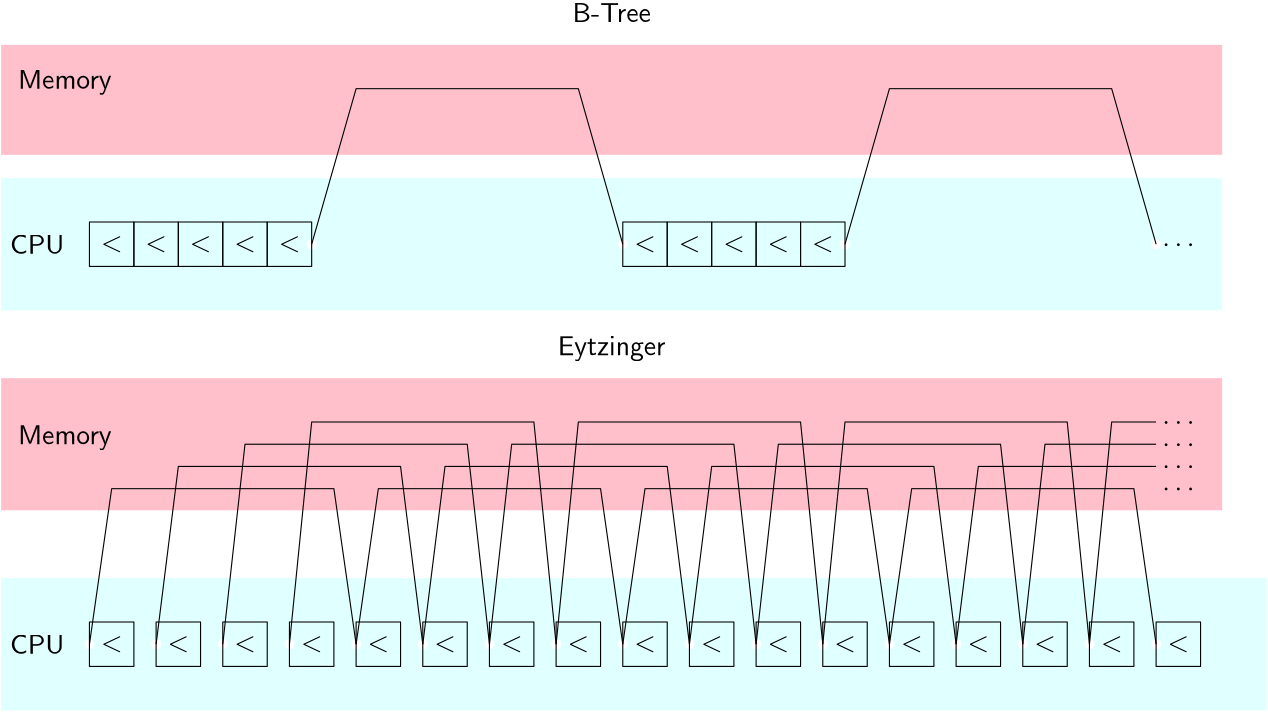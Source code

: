 <?xml version="1.0"?>
<!DOCTYPE ipe SYSTEM "ipe.dtd">
<ipe version="70005" creator="Ipe 7.1.4">
<info created="D:20151029120004" modified="D:20151029131926"/>
<preamble>\renewcommand{\familydefault}{\sfdefault}</preamble>
<ipestyle name="basic">
<symbol name="arrow/arc(spx)">
<path stroke="sym-stroke" fill="sym-stroke" pen="sym-pen">
0 0 m
-1 0.333 l
-1 -0.333 l
h
</path>
</symbol>
<symbol name="arrow/farc(spx)">
<path stroke="sym-stroke" fill="white" pen="sym-pen">
0 0 m
-1 0.333 l
-1 -0.333 l
h
</path>
</symbol>
<symbol name="mark/circle(sx)" transformations="translations">
<path fill="sym-stroke">
0.6 0 0 0.6 0 0 e
0.4 0 0 0.4 0 0 e
</path>
</symbol>
<symbol name="mark/disk(sx)" transformations="translations">
<path fill="sym-stroke">
0.6 0 0 0.6 0 0 e
</path>
</symbol>
<symbol name="mark/fdisk(sfx)" transformations="translations">
<group>
<path fill="sym-fill">
0.5 0 0 0.5 0 0 e
</path>
<path fill="sym-stroke" fillrule="eofill">
0.6 0 0 0.6 0 0 e
0.4 0 0 0.4 0 0 e
</path>
</group>
</symbol>
<symbol name="mark/box(sx)" transformations="translations">
<path fill="sym-stroke" fillrule="eofill">
-0.6 -0.6 m
0.6 -0.6 l
0.6 0.6 l
-0.6 0.6 l
h
-0.4 -0.4 m
0.4 -0.4 l
0.4 0.4 l
-0.4 0.4 l
h
</path>
</symbol>
<symbol name="mark/square(sx)" transformations="translations">
<path fill="sym-stroke">
-0.6 -0.6 m
0.6 -0.6 l
0.6 0.6 l
-0.6 0.6 l
h
</path>
</symbol>
<symbol name="mark/fsquare(sfx)" transformations="translations">
<group>
<path fill="sym-fill">
-0.5 -0.5 m
0.5 -0.5 l
0.5 0.5 l
-0.5 0.5 l
h
</path>
<path fill="sym-stroke" fillrule="eofill">
-0.6 -0.6 m
0.6 -0.6 l
0.6 0.6 l
-0.6 0.6 l
h
-0.4 -0.4 m
0.4 -0.4 l
0.4 0.4 l
-0.4 0.4 l
h
</path>
</group>
</symbol>
<symbol name="mark/cross(sx)" transformations="translations">
<group>
<path fill="sym-stroke">
-0.43 -0.57 m
0.57 0.43 l
0.43 0.57 l
-0.57 -0.43 l
h
</path>
<path fill="sym-stroke">
-0.43 0.57 m
0.57 -0.43 l
0.43 -0.57 l
-0.57 0.43 l
h
</path>
</group>
</symbol>
<symbol name="arrow/fnormal(spx)">
<path stroke="sym-stroke" fill="white" pen="sym-pen">
0 0 m
-1 0.333 l
-1 -0.333 l
h
</path>
</symbol>
<symbol name="arrow/pointed(spx)">
<path stroke="sym-stroke" fill="sym-stroke" pen="sym-pen">
0 0 m
-1 0.333 l
-0.8 0 l
-1 -0.333 l
h
</path>
</symbol>
<symbol name="arrow/fpointed(spx)">
<path stroke="sym-stroke" fill="white" pen="sym-pen">
0 0 m
-1 0.333 l
-0.8 0 l
-1 -0.333 l
h
</path>
</symbol>
<symbol name="arrow/linear(spx)">
<path stroke="sym-stroke" pen="sym-pen">
-1 0.333 m
0 0 l
-1 -0.333 l
</path>
</symbol>
<symbol name="arrow/fdouble(spx)">
<path stroke="sym-stroke" fill="white" pen="sym-pen">
0 0 m
-1 0.333 l
-1 -0.333 l
h
-1 0 m
-2 0.333 l
-2 -0.333 l
h
</path>
</symbol>
<symbol name="arrow/double(spx)">
<path stroke="sym-stroke" fill="sym-stroke" pen="sym-pen">
0 0 m
-1 0.333 l
-1 -0.333 l
h
-1 0 m
-2 0.333 l
-2 -0.333 l
h
</path>
</symbol>
<pen name="heavier" value="0.8"/>
<pen name="fat" value="1.2"/>
<pen name="ultrafat" value="2"/>
<symbolsize name="large" value="5"/>
<symbolsize name="small" value="2"/>
<symbolsize name="tiny" value="1.1"/>
<arrowsize name="large" value="10"/>
<arrowsize name="small" value="5"/>
<arrowsize name="tiny" value="3"/>
<color name="red" value="1 0 0"/>
<color name="green" value="0 1 0"/>
<color name="blue" value="0 0 1"/>
<color name="yellow" value="1 1 0"/>
<color name="orange" value="1 0.647 0"/>
<color name="gold" value="1 0.843 0"/>
<color name="purple" value="0.627 0.125 0.941"/>
<color name="gray" value="0.745"/>
<color name="brown" value="0.647 0.165 0.165"/>
<color name="navy" value="0 0 0.502"/>
<color name="pink" value="1 0.753 0.796"/>
<color name="seagreen" value="0.18 0.545 0.341"/>
<color name="turquoise" value="0.251 0.878 0.816"/>
<color name="violet" value="0.933 0.51 0.933"/>
<color name="darkblue" value="0 0 0.545"/>
<color name="darkcyan" value="0 0.545 0.545"/>
<color name="darkgray" value="0.663"/>
<color name="darkgreen" value="0 0.392 0"/>
<color name="darkmagenta" value="0.545 0 0.545"/>
<color name="darkorange" value="1 0.549 0"/>
<color name="darkred" value="0.545 0 0"/>
<color name="lightblue" value="0.678 0.847 0.902"/>
<color name="lightcyan" value="0.878 1 1"/>
<color name="lightgray" value="0.827"/>
<color name="lightgreen" value="0.565 0.933 0.565"/>
<color name="lightyellow" value="1 1 0.878"/>
<dashstyle name="dashed" value="[4] 0"/>
<dashstyle name="dotted" value="[1 3] 0"/>
<dashstyle name="dash dotted" value="[4 2 1 2] 0"/>
<dashstyle name="dash dot dotted" value="[4 2 1 2 1 2] 0"/>
<textsize name="large" value="\large"/>
<textsize name="small" value="\small"/>
<textsize name="tiny" value="\tiny"/>
<textsize name="Large" value="\Large"/>
<textsize name="LARGE" value="\LARGE"/>
<textsize name="huge" value="\huge"/>
<textsize name="Huge" value="\Huge"/>
<textsize name="footnote" value="\footnotesize"/>
<textstyle name="center" begin="\begin{center}" end="\end{center}"/>
<textstyle name="itemize" begin="\begin{itemize}" end="\end{itemize}"/>
<textstyle name="item" begin="\begin{itemize}\item{}" end="\end{itemize}"/>
<gridsize name="4 pts" value="4"/>
<gridsize name="8 pts (~3 mm)" value="8"/>
<gridsize name="16 pts (~6 mm)" value="16"/>
<gridsize name="32 pts (~12 mm)" value="32"/>
<gridsize name="10 pts (~3.5 mm)" value="10"/>
<gridsize name="20 pts (~7 mm)" value="20"/>
<gridsize name="14 pts (~5 mm)" value="14"/>
<gridsize name="28 pts (~10 mm)" value="28"/>
<gridsize name="56 pts (~20 mm)" value="56"/>
<anglesize name="90 deg" value="90"/>
<anglesize name="60 deg" value="60"/>
<anglesize name="45 deg" value="45"/>
<anglesize name="30 deg" value="30"/>
<anglesize name="22.5 deg" value="22.5"/>
<tiling name="falling" angle="-60" step="4" width="1"/>
<tiling name="rising" angle="30" step="4" width="1"/>
</ipestyle>
<page>
<layer name="alpha"/>
<view layers="alpha" active="alpha"/>
<path layer="alpha" matrix="1 0 0 1 0 -16" stroke="white" fill="lightcyan">
96 544 m
96 496 l
552 496 l
552 544 l
h
</path>
<path matrix="1 0 0 1 0 -16" stroke="white" fill="pink">
96 616 m
96 568 l
536 568 l
536 616 l
h
</path>
<path stroke="white" fill="lightcyan">
96 672 m
96 624 l
536 624 l
536 672 l
h
</path>
<path stroke="white" fill="pink">
96 720 m
96 680 l
536 680 l
536 720 l
h
</path>
<use matrix="1 0 0 1 -80 -152" name="mark/disk(sx)" pos="208 656" size="normal" stroke="white"/>
<use matrix="1 0 0 1 112 -8" name="mark/disk(sx)" pos="208 656" size="normal" stroke="white"/>
<use matrix="1 0 0 1 0 -8" name="mark/disk(sx)" pos="208 656" size="normal" stroke="white"/>
<text matrix="1 0 0 1 55 4.541" transformations="translations" pos="64 640" stroke="black" type="label" width="19.579" height="6.918" depth="0" halign="right" valign="baseline">CPU</text>
<text matrix="1 0 0 1 72 16" transformations="translations" pos="64 688" stroke="black" type="label" width="33.762" height="6.926" depth="1.93" halign="right" valign="baseline">Memory</text>
<path stroke="black">
128 656 m
128 640 l
144 640 l
144 656 l
h
</path>
<text matrix="1 0 0 1 -8 5.51" transformations="translations" pos="144 640" stroke="black" type="label" width="7.749" height="5.37" depth="0.39" halign="center" valign="baseline">$&lt;$</text>
<path matrix="1 0 0 1 16 0" stroke="black">
128 656 m
128 640 l
144 640 l
144 656 l
h
</path>
<text matrix="1 0 0 1 8 5.51" transformations="translations" pos="144 640" stroke="black" type="label" width="7.749" height="5.37" depth="0.39" halign="center" valign="baseline">$&lt;$</text>
<path matrix="1 0 0 1 32 0" stroke="black">
128 656 m
128 640 l
144 640 l
144 656 l
h
</path>
<text matrix="1 0 0 1 24 5.51" transformations="translations" pos="144 640" stroke="black" type="label" width="7.749" height="5.37" depth="0.39" halign="center" valign="baseline">$&lt;$</text>
<path matrix="1 0 0 1 48 0" stroke="black">
128 656 m
128 640 l
144 640 l
144 656 l
h
</path>
<text matrix="1 0 0 1 40 5.51" transformations="translations" pos="144 640" stroke="black" type="label" width="7.749" height="5.37" depth="0.39" halign="center" valign="baseline">$&lt;$</text>
<path matrix="1 0 0 1 64 0" stroke="black">
128 656 m
128 640 l
144 640 l
144 656 l
h
</path>
<text matrix="1 0 0 1 56 5.51" transformations="translations" pos="144 640" stroke="black" type="label" width="7.749" height="5.37" depth="0.39" halign="center" valign="baseline">$&lt;$</text>
<path stroke="black">
208 648 m
224 704 l
304 704 l
320 648 l
</path>
<use matrix="1 0 0 1 192 -8" name="mark/disk(sx)" pos="208 656" size="normal" stroke="white"/>
<path matrix="1 0 0 1 192 0" stroke="black">
128 656 m
128 640 l
144 640 l
144 656 l
h
</path>
<text matrix="1 0 0 1 184 5.51" transformations="translations" pos="144 640" stroke="black" type="label" width="7.749" height="5.37" depth="0.39" halign="center" valign="baseline">$&lt;$</text>
<path matrix="1 0 0 1 208 0" stroke="black">
128 656 m
128 640 l
144 640 l
144 656 l
h
</path>
<text matrix="1 0 0 1 200 5.51" transformations="translations" pos="144 640" stroke="black" type="label" width="7.749" height="5.37" depth="0.39" halign="center" valign="baseline">$&lt;$</text>
<path matrix="1 0 0 1 224 0" stroke="black">
128 656 m
128 640 l
144 640 l
144 656 l
h
</path>
<text matrix="1 0 0 1 216 5.51" transformations="translations" pos="144 640" stroke="black" type="label" width="7.749" height="5.37" depth="0.39" halign="center" valign="baseline">$&lt;$</text>
<path matrix="1 0 0 1 240 0" stroke="black">
128 656 m
128 640 l
144 640 l
144 656 l
h
</path>
<text matrix="1 0 0 1 232 5.51" transformations="translations" pos="144 640" stroke="black" type="label" width="7.749" height="5.37" depth="0.39" halign="center" valign="baseline">$&lt;$</text>
<path matrix="1 0 0 1 256 0" stroke="black">
128 656 m
128 640 l
144 640 l
144 656 l
h
</path>
<text matrix="1 0 0 1 248 5.51" transformations="translations" pos="144 640" stroke="black" type="label" width="7.749" height="5.37" depth="0.39" halign="center" valign="baseline">$&lt;$</text>
<use matrix="1 0 0 1 304 -8" name="mark/disk(sx)" pos="208 656" size="normal" stroke="white"/>
<path matrix="1 0 0 1 192 0" stroke="black">
208 648 m
224 704 l
304 704 l
320 648 l
</path>
<text matrix="1 0 0 1 376 5.51" transformations="translations" pos="144 640" stroke="black" type="label" width="11.623" height="4.428" depth="0" halign="center" valign="baseline">$\cdots$</text>
<path matrix="1 0 0 1 0 -144" stroke="black">
128 656 m
128 640 l
144 640 l
144 656 l
h
</path>
<text matrix="1 0 0 1 -8 -138.49" transformations="translations" pos="144 640" stroke="black" type="label" width="7.749" height="5.37" depth="0.39" halign="center" valign="baseline">$&lt;$</text>
<use matrix="1 0 0 1 -56 -152" name="mark/disk(sx)" pos="208 656" size="normal" stroke="white"/>
<path matrix="1 0 0 1 24 -144" stroke="black">
128 656 m
128 640 l
144 640 l
144 656 l
h
</path>
<text matrix="1 0 0 1 16 -138.49" transformations="translations" pos="144 640" stroke="black" type="label" width="7.749" height="5.37" depth="0.39" halign="center" valign="baseline">$&lt;$</text>
<use matrix="1 0 0 1 -32 -152" name="mark/disk(sx)" pos="208 656" size="normal" stroke="white"/>
<path matrix="1 0 0 1 48 -144" stroke="black">
128 656 m
128 640 l
144 640 l
144 656 l
h
</path>
<text matrix="1 0 0 1 40 -138.49" transformations="translations" pos="144 640" stroke="black" type="label" width="7.749" height="5.37" depth="0.39" halign="center" valign="baseline">$&lt;$</text>
<use matrix="1 0 0 1 -8 -152" name="mark/disk(sx)" pos="208 656" size="normal" stroke="white"/>
<path matrix="1 0 0 1 72 -144" stroke="black">
128 656 m
128 640 l
144 640 l
144 656 l
h
</path>
<text matrix="1 0 0 1 64 -138.49" transformations="translations" pos="144 640" stroke="black" type="label" width="7.749" height="5.37" depth="0.39" halign="center" valign="baseline">$&lt;$</text>
<use matrix="1 0 0 1 16 -152" name="mark/disk(sx)" pos="208 656" size="normal" stroke="white"/>
<path matrix="1 0 0 1 96 -144" stroke="black">
128 656 m
128 640 l
144 640 l
144 656 l
h
</path>
<text matrix="1 0 0 1 88 -138.49" transformations="translations" pos="144 640" stroke="black" type="label" width="7.749" height="5.37" depth="0.39" halign="center" valign="baseline">$&lt;$</text>
<text matrix="1 0 0 1 55 -139.459" transformations="translations" pos="64 640" stroke="black" type="label" width="19.579" height="6.918" depth="0" halign="right" valign="baseline">CPU</text>
<text matrix="1 0 0 1 72 -112" transformations="translations" pos="64 688" stroke="black" type="label" width="33.762" height="6.926" depth="1.93" halign="right" valign="baseline">Memory</text>
<text matrix="1 0 0 1 -18.086 0" transformations="translations" pos="320 728" stroke="black" type="label" width="28.172" height="6.918" depth="0" valign="baseline">B-Tree</text>
<text matrix="1 0 0 1 -23.4065 0" transformations="translations" pos="320 608" stroke="black" type="label" width="38.813" height="6.926" depth="1.93" valign="baseline">Eytzinger</text>
<path stroke="black">
128 504 m
136 560 l
216 560 l
224 504 l
</path>
<use matrix="1 0 0 1 40 -152" name="mark/disk(sx)" pos="208 656" size="normal" stroke="white"/>
<path matrix="1 0 0 1 120 -144" stroke="black">
128 656 m
128 640 l
144 640 l
144 656 l
h
</path>
<text matrix="1 0 0 1 112 -138.49" transformations="translations" pos="144 640" stroke="black" type="label" width="7.749" height="5.37" depth="0.39" halign="center" valign="baseline">$&lt;$</text>
<use matrix="1 0 0 1 64 -152" name="mark/disk(sx)" pos="208 656" size="normal" stroke="white"/>
<path matrix="1 0 0 1 144 -144" stroke="black">
128 656 m
128 640 l
144 640 l
144 656 l
h
</path>
<text matrix="1 0 0 1 136 -138.49" transformations="translations" pos="144 640" stroke="black" type="label" width="7.749" height="5.37" depth="0.39" halign="center" valign="baseline">$&lt;$</text>
<use matrix="1 0 0 1 88 -152" name="mark/disk(sx)" pos="208 656" size="normal" stroke="white"/>
<path matrix="1 0 0 1 168 -144" stroke="black">
128 656 m
128 640 l
144 640 l
144 656 l
h
</path>
<text matrix="1 0 0 1 160 -138.49" transformations="translations" pos="144 640" stroke="black" type="label" width="7.749" height="5.37" depth="0.39" halign="center" valign="baseline">$&lt;$</text>
<use matrix="1 0 0 1 112 -152" name="mark/disk(sx)" pos="208 656" size="normal" stroke="white"/>
<path matrix="1 0 0 1 192 -144" stroke="black">
128 656 m
128 640 l
144 640 l
144 656 l
h
</path>
<text matrix="1 0 0 1 184 -138.49" transformations="translations" pos="144 640" stroke="black" type="label" width="7.749" height="5.37" depth="0.39" halign="center" valign="baseline">$&lt;$</text>
<use matrix="1 0 0 1 136 -152" name="mark/disk(sx)" pos="208 656" size="normal" stroke="white"/>
<path matrix="1 0 0 1 216 -144" stroke="black">
128 656 m
128 640 l
144 640 l
144 656 l
h
</path>
<text matrix="1 0 0 1 208 -138.49" transformations="translations" pos="144 640" stroke="black" type="label" width="7.749" height="5.37" depth="0.39" halign="center" valign="baseline">$&lt;$</text>
<use matrix="1 0 0 1 160 -152" name="mark/disk(sx)" pos="208 656" size="normal" stroke="white"/>
<path matrix="1 0 0 1 240 -144" stroke="black">
128 656 m
128 640 l
144 640 l
144 656 l
h
</path>
<text matrix="1 0 0 1 232 -138.49" transformations="translations" pos="144 640" stroke="black" type="label" width="7.749" height="5.37" depth="0.39" halign="center" valign="baseline">$&lt;$</text>
<use matrix="1 0 0 1 184 -152" name="mark/disk(sx)" pos="208 656" size="normal" stroke="white"/>
<path matrix="1 0 0 1 264 -144" stroke="black">
128 656 m
128 640 l
144 640 l
144 656 l
h
</path>
<text matrix="1 0 0 1 256 -138.49" transformations="translations" pos="144 640" stroke="black" type="label" width="7.749" height="5.37" depth="0.39" halign="center" valign="baseline">$&lt;$</text>
<use matrix="1 0 0 1 208 -152" name="mark/disk(sx)" pos="208 656" size="normal" stroke="white"/>
<path matrix="1 0 0 1 288 -144" stroke="black">
128 656 m
128 640 l
144 640 l
144 656 l
h
</path>
<text matrix="1 0 0 1 280 -138.49" transformations="translations" pos="144 640" stroke="black" type="label" width="7.749" height="5.37" depth="0.39" halign="center" valign="baseline">$&lt;$</text>
<use matrix="1 0 0 1 232 -152" name="mark/disk(sx)" pos="208 656" size="normal" stroke="white"/>
<path matrix="1 0 0 1 312 -144" stroke="black">
128 656 m
128 640 l
144 640 l
144 656 l
h
</path>
<text matrix="1 0 0 1 304 -138.49" transformations="translations" pos="144 640" stroke="black" type="label" width="7.749" height="5.37" depth="0.39" halign="center" valign="baseline">$&lt;$</text>
<use matrix="1 0 0 1 256 -152" name="mark/disk(sx)" pos="208 656" size="normal" stroke="white"/>
<path matrix="1 0 0 1 336 -144" stroke="black">
128 656 m
128 640 l
144 640 l
144 656 l
h
</path>
<text matrix="1 0 0 1 328 -138.49" transformations="translations" pos="144 640" stroke="black" type="label" width="7.749" height="5.37" depth="0.39" halign="center" valign="baseline">$&lt;$</text>
<use matrix="1 0 0 1 280 -152" name="mark/disk(sx)" pos="208 656" size="normal" stroke="white"/>
<path matrix="1 0 0 1 360 -144" stroke="black">
128 656 m
128 640 l
144 640 l
144 656 l
h
</path>
<text matrix="1 0 0 1 352 -138.49" transformations="translations" pos="144 640" stroke="black" type="label" width="7.749" height="5.37" depth="0.39" halign="center" valign="baseline">$&lt;$</text>
<use matrix="1 0 0 1 304 -152" name="mark/disk(sx)" pos="208 656" size="normal" stroke="white"/>
<path matrix="1 0 0 1 384 -144" stroke="black">
128 656 m
128 640 l
144 640 l
144 656 l
h
</path>
<text matrix="1 0 0 1 376 -138.49" transformations="translations" pos="144 640" stroke="black" type="label" width="7.749" height="5.37" depth="0.39" halign="center" valign="baseline">$&lt;$</text>
<path stroke="black">
152 504 m
160 568 l
240 568 l
248 504 l
</path>
<path stroke="black">
176 504 m
184 576 l
264 576 l
272 504 l
</path>
<path stroke="black">
200 504 m
208 584 l
288 584 l
296 504 l
</path>
<path matrix="1 0 0 1 96 0" stroke="black">
128 504 m
136 560 l
216 560 l
224 504 l
</path>
<path matrix="1 0 0 1 96 0" stroke="black">
152 504 m
160 568 l
240 568 l
248 504 l
</path>
<path matrix="1 0 0 1 96 0" stroke="black">
176 504 m
184 576 l
264 576 l
272 504 l
</path>
<path matrix="1 0 0 1 96 0" stroke="black">
200 504 m
208 584 l
288 584 l
296 504 l
</path>
<path matrix="1 0 0 1 192 0" stroke="black">
128 504 m
136 560 l
216 560 l
224 504 l
</path>
<path matrix="1 0 0 1 192 0" stroke="black">
152 504 m
160 568 l
240 568 l
248 504 l
</path>
<path matrix="1 0 0 1 192 0" stroke="black">
176 504 m
184 576 l
264 576 l
272 504 l
</path>
<path matrix="1 0 0 1 192 0" stroke="black">
200 504 m
208 584 l
288 584 l
296 504 l
</path>
<path matrix="1 0 0 1 288 0" stroke="black">
128 504 m
136 560 l
216 560 l
224 504 l
</path>
<path stroke="black">
440 504 m
448 568 l
512 568 l
</path>
<path stroke="black">
464 504 m
472 576 l
512 576 l
</path>
<path stroke="black">
488 504 m
496 584 l
512 584 l
</path>
<text matrix="1 0 0 1 376 -58.49" transformations="translations" pos="144 640" stroke="black" type="label" width="11.623" height="4.428" depth="0" halign="center" valign="baseline">$\cdots$</text>
<text matrix="1 0 0 1 376 -66.49" transformations="translations" pos="144 640" stroke="black" type="label" width="11.623" height="4.428" depth="0" halign="center" valign="baseline">$\cdots$</text>
<text matrix="1 0 0 1 376 -74.49" transformations="translations" pos="144 640" stroke="black" type="label" width="11.623" height="4.428" depth="0" halign="center" valign="baseline">$\cdots$</text>
<text matrix="1 0 0 1 376 -82.49" transformations="translations" pos="144 640" stroke="black" type="label" width="11.623" height="4.428" depth="0" halign="center" valign="baseline">$\cdots$</text>
</page>
</ipe>
